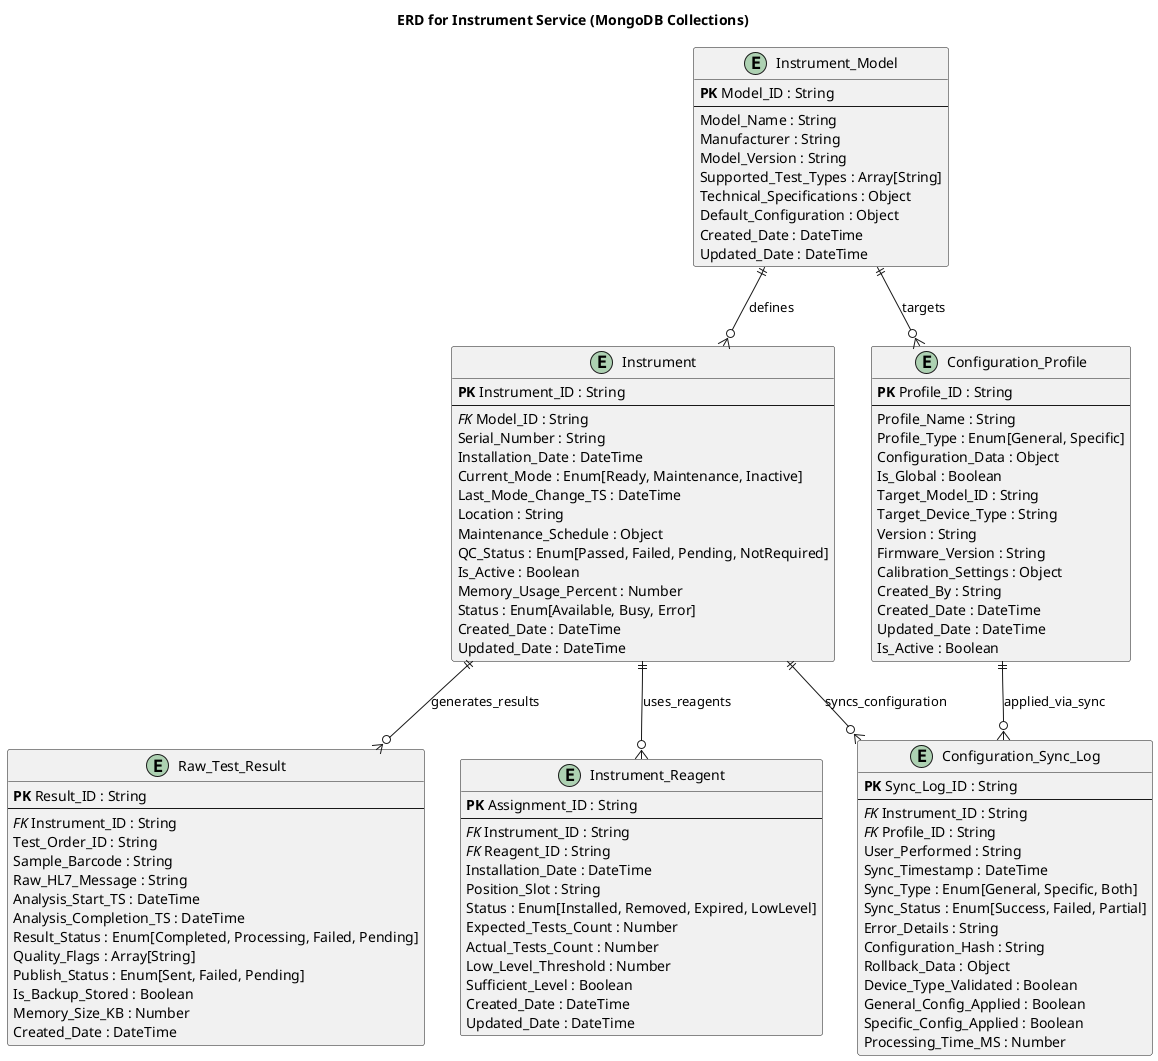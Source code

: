@startuml Instrument_Service_ERD

title ERD for Instrument Service (MongoDB Collections)

' Simple formatting for standard ERD
!define PK(x) <b>PK</b> x
!define FK(x) <i>FK</i> x

' -------------------------------------------------------------------
' Core Entities
' -------------------------------------------------------------------

entity Instrument_Model {
    PK(Model_ID) : String
    --
    Model_Name : String
    Manufacturer : String
    Model_Version : String
    Supported_Test_Types : Array[String]
    Technical_Specifications : Object
    Default_Configuration : Object
    Created_Date : DateTime
    Updated_Date : DateTime
}

entity Instrument {
    PK(Instrument_ID) : String
    --
    FK(Model_ID) : String
    Serial_Number : String
    Installation_Date : DateTime
    Current_Mode : Enum[Ready, Maintenance, Inactive]
    Last_Mode_Change_TS : DateTime
    Location : String
    Maintenance_Schedule : Object
    QC_Status : Enum[Passed, Failed, Pending, NotRequired]
    Is_Active : Boolean
    Memory_Usage_Percent : Number
    Status : Enum[Available, Busy, Error]
    Created_Date : DateTime
    Updated_Date : DateTime
}


' -------------------------------------------------------------------
' Test Results Management
' -------------------------------------------------------------------

entity Raw_Test_Result {
    PK(Result_ID) : String
    --
    FK(Instrument_ID) : String
    Test_Order_ID : String
    Sample_Barcode : String
    Raw_HL7_Message : String
    Analysis_Start_TS : DateTime
    Analysis_Completion_TS : DateTime
    Result_Status : Enum[Completed, Processing, Failed, Pending]
    Quality_Flags : Array[String]
    Publish_Status : Enum[Sent, Failed, Pending]
    Is_Backup_Stored : Boolean
    Memory_Size_KB : Number
    Created_Date : DateTime
}


' -------------------------------------------------------------------
' Reagents Management
' -------------------------------------------------------------------


entity Instrument_Reagent {
    PK(Assignment_ID) : String
    --
    FK(Instrument_ID) : String
    FK(Reagent_ID) : String
    Installation_Date : DateTime
    Position_Slot : String
    Status : Enum[Installed, Removed, Expired, LowLevel]
    Expected_Tests_Count : Number
    Actual_Tests_Count : Number
    Low_Level_Threshold : Number
    Sufficient_Level : Boolean
    Created_Date : DateTime
    Updated_Date : DateTime
}

' -------------------------------------------------------------------
' Configuration Management
' -------------------------------------------------------------------

entity Configuration_Profile {
    PK(Profile_ID) : String
    --
    Profile_Name : String
    Profile_Type : Enum[General, Specific]
    Configuration_Data : Object
    Is_Global : Boolean
    Target_Model_ID : String
    Target_Device_Type : String
    Version : String
    Firmware_Version : String
    Calibration_Settings : Object
    Created_By : String
    Created_Date : DateTime
    Updated_Date : DateTime
    Is_Active : Boolean
}

entity Configuration_Sync_Log {
    PK(Sync_Log_ID) : String
    --
    FK(Instrument_ID) : String
    FK(Profile_ID) : String
    User_Performed : String
    Sync_Timestamp : DateTime
    Sync_Type : Enum[General, Specific, Both]
    Sync_Status : Enum[Success, Failed, Partial]
    Error_Details : String
    Configuration_Hash : String
    Rollback_Data : Object
    Device_Type_Validated : Boolean
    General_Config_Applied : Boolean
    Specific_Config_Applied : Boolean
    Processing_Time_MS : Number
}

' -------------------------------------------------------------------
' Relationships
' -------------------------------------------------------------------

Instrument_Model ||--o{ Instrument : defines
Instrument_Model ||--o{ Configuration_Profile : targets

Instrument ||--o{ Raw_Test_Result : generates_results
Instrument ||--o{ Configuration_Sync_Log : syncs_configuration
Instrument ||--o{ Instrument_Reagent : uses_reagents

Configuration_Profile ||--o{ Configuration_Sync_Log : applied_via_sync

@enduml